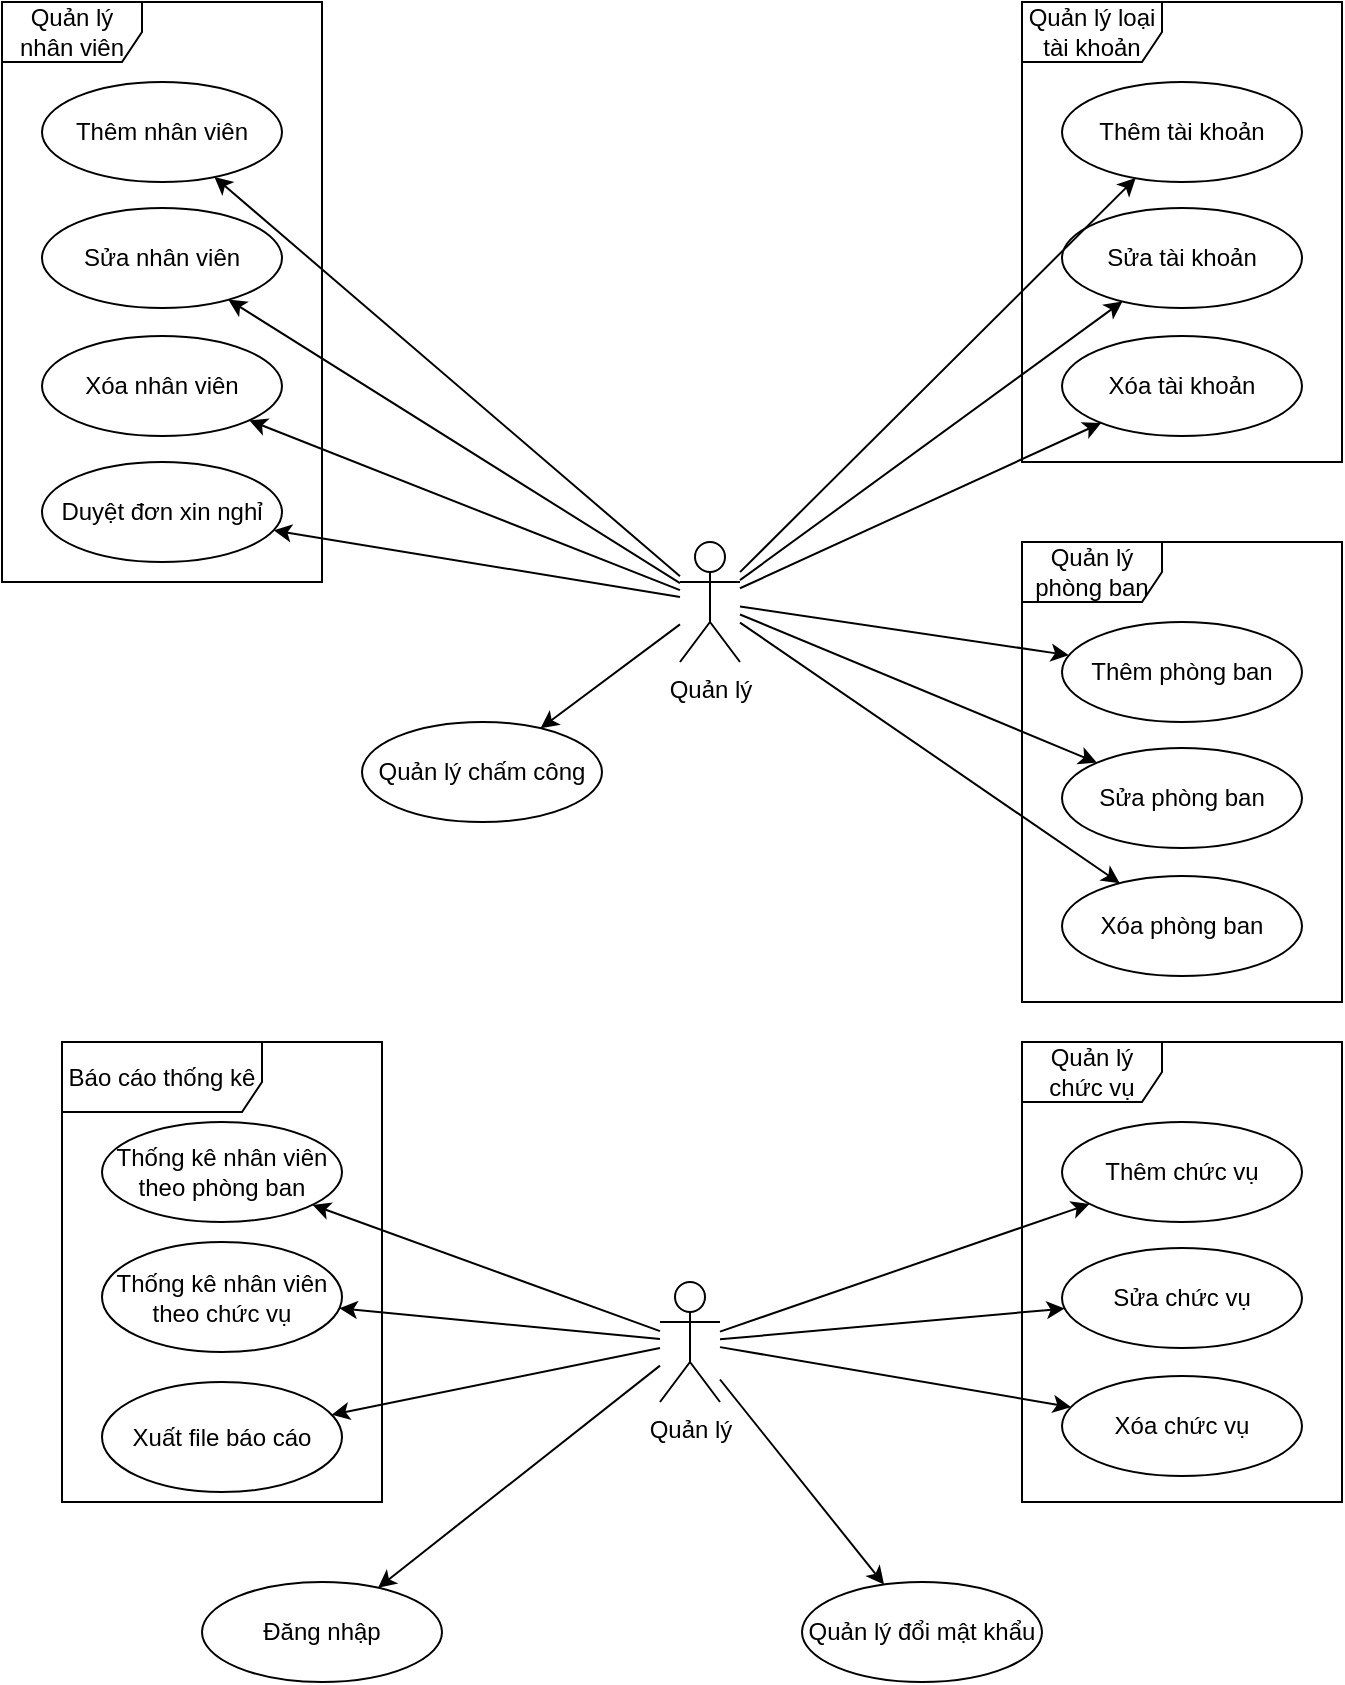 <mxfile version="24.9.1">
  <diagram id="X9jekqwLZvVgGdFk9yk1" name="Trang-1">
    <mxGraphModel dx="1050" dy="1691" grid="1" gridSize="10" guides="1" tooltips="1" connect="1" arrows="1" fold="1" page="1" pageScale="1" pageWidth="827" pageHeight="1169" math="0" shadow="0">
      <root>
        <mxCell id="0" />
        <mxCell id="1" parent="0" />
        <mxCell id="MwAvdb_qt5ozKsa4UYdg-1" value="Quản lý" style="shape=umlActor;verticalLabelPosition=bottom;verticalAlign=top;html=1;outlineConnect=0;" parent="1" vertex="1">
          <mxGeometry x="399" y="200" width="30" height="60" as="geometry" />
        </mxCell>
        <mxCell id="MwAvdb_qt5ozKsa4UYdg-7" value="" style="group" parent="1" vertex="1" connectable="0">
          <mxGeometry x="60" y="-70" width="160" height="290" as="geometry" />
        </mxCell>
        <mxCell id="MwAvdb_qt5ozKsa4UYdg-2" value="Quản lý nhân viên" style="shape=umlFrame;whiteSpace=wrap;html=1;pointerEvents=0;width=70;height=30;" parent="MwAvdb_qt5ozKsa4UYdg-7" vertex="1">
          <mxGeometry width="160" height="290" as="geometry" />
        </mxCell>
        <mxCell id="MwAvdb_qt5ozKsa4UYdg-3" value="Thêm nhân viên" style="ellipse;whiteSpace=wrap;html=1;" parent="MwAvdb_qt5ozKsa4UYdg-7" vertex="1">
          <mxGeometry x="20" y="40" width="120" height="50" as="geometry" />
        </mxCell>
        <mxCell id="MwAvdb_qt5ozKsa4UYdg-4" value="Sửa nhân viên" style="ellipse;whiteSpace=wrap;html=1;" parent="MwAvdb_qt5ozKsa4UYdg-7" vertex="1">
          <mxGeometry x="20" y="103" width="120" height="50" as="geometry" />
        </mxCell>
        <mxCell id="MwAvdb_qt5ozKsa4UYdg-5" value="Xóa nhân viên" style="ellipse;whiteSpace=wrap;html=1;" parent="MwAvdb_qt5ozKsa4UYdg-7" vertex="1">
          <mxGeometry x="20" y="167" width="120" height="50" as="geometry" />
        </mxCell>
        <mxCell id="P7ECIc8jiV4WNSSPImbP-11" value="Duyệt đơn xin nghỉ" style="ellipse;whiteSpace=wrap;html=1;" parent="MwAvdb_qt5ozKsa4UYdg-7" vertex="1">
          <mxGeometry x="20" y="230" width="120" height="50" as="geometry" />
        </mxCell>
        <mxCell id="MwAvdb_qt5ozKsa4UYdg-8" value="" style="endArrow=classic;html=1;rounded=0;" parent="1" source="MwAvdb_qt5ozKsa4UYdg-1" target="MwAvdb_qt5ozKsa4UYdg-3" edge="1">
          <mxGeometry width="50" height="50" relative="1" as="geometry">
            <mxPoint x="390" y="300" as="sourcePoint" />
            <mxPoint x="440" y="250" as="targetPoint" />
          </mxGeometry>
        </mxCell>
        <mxCell id="MwAvdb_qt5ozKsa4UYdg-9" value="" style="endArrow=classic;html=1;rounded=0;" parent="1" source="MwAvdb_qt5ozKsa4UYdg-1" target="MwAvdb_qt5ozKsa4UYdg-4" edge="1">
          <mxGeometry width="50" height="50" relative="1" as="geometry">
            <mxPoint x="409" y="233" as="sourcePoint" />
            <mxPoint x="260" y="164" as="targetPoint" />
          </mxGeometry>
        </mxCell>
        <mxCell id="MwAvdb_qt5ozKsa4UYdg-10" value="" style="endArrow=classic;html=1;rounded=0;" parent="1" source="MwAvdb_qt5ozKsa4UYdg-1" target="MwAvdb_qt5ozKsa4UYdg-5" edge="1">
          <mxGeometry width="50" height="50" relative="1" as="geometry">
            <mxPoint x="409" y="238" as="sourcePoint" />
            <mxPoint x="276" y="217" as="targetPoint" />
          </mxGeometry>
        </mxCell>
        <mxCell id="MwAvdb_qt5ozKsa4UYdg-18" value="" style="group" parent="1" vertex="1" connectable="0">
          <mxGeometry x="570" y="-70" width="160" height="230" as="geometry" />
        </mxCell>
        <mxCell id="MwAvdb_qt5ozKsa4UYdg-13" value="Quản lý loại tài khoản" style="shape=umlFrame;whiteSpace=wrap;html=1;pointerEvents=0;width=70;height=30;" parent="MwAvdb_qt5ozKsa4UYdg-18" vertex="1">
          <mxGeometry width="160" height="230" as="geometry" />
        </mxCell>
        <mxCell id="MwAvdb_qt5ozKsa4UYdg-14" value="Thêm tài khoản" style="ellipse;whiteSpace=wrap;html=1;" parent="MwAvdb_qt5ozKsa4UYdg-18" vertex="1">
          <mxGeometry x="20" y="40" width="120" height="50" as="geometry" />
        </mxCell>
        <mxCell id="MwAvdb_qt5ozKsa4UYdg-15" value="Sửa tài khoản" style="ellipse;whiteSpace=wrap;html=1;" parent="MwAvdb_qt5ozKsa4UYdg-18" vertex="1">
          <mxGeometry x="20" y="103" width="120" height="50" as="geometry" />
        </mxCell>
        <mxCell id="MwAvdb_qt5ozKsa4UYdg-16" value="Xóa tài khoản" style="ellipse;whiteSpace=wrap;html=1;" parent="MwAvdb_qt5ozKsa4UYdg-18" vertex="1">
          <mxGeometry x="20" y="167" width="120" height="50" as="geometry" />
        </mxCell>
        <mxCell id="MwAvdb_qt5ozKsa4UYdg-19" value="" style="endArrow=classic;html=1;rounded=0;" parent="1" source="MwAvdb_qt5ozKsa4UYdg-1" target="MwAvdb_qt5ozKsa4UYdg-14" edge="1">
          <mxGeometry width="50" height="50" relative="1" as="geometry">
            <mxPoint x="409" y="234" as="sourcePoint" />
            <mxPoint x="222" y="153" as="targetPoint" />
          </mxGeometry>
        </mxCell>
        <mxCell id="MwAvdb_qt5ozKsa4UYdg-20" value="" style="endArrow=classic;html=1;rounded=0;" parent="1" source="MwAvdb_qt5ozKsa4UYdg-1" target="MwAvdb_qt5ozKsa4UYdg-15" edge="1">
          <mxGeometry width="50" height="50" relative="1" as="geometry">
            <mxPoint x="439" y="232" as="sourcePoint" />
            <mxPoint x="592" y="154" as="targetPoint" />
          </mxGeometry>
        </mxCell>
        <mxCell id="MwAvdb_qt5ozKsa4UYdg-21" value="" style="endArrow=classic;html=1;rounded=0;" parent="1" source="MwAvdb_qt5ozKsa4UYdg-1" target="MwAvdb_qt5ozKsa4UYdg-16" edge="1">
          <mxGeometry width="50" height="50" relative="1" as="geometry">
            <mxPoint x="439" y="237" as="sourcePoint" />
            <mxPoint x="576" y="209" as="targetPoint" />
          </mxGeometry>
        </mxCell>
        <mxCell id="MwAvdb_qt5ozKsa4UYdg-22" value="" style="group" parent="1" vertex="1" connectable="0">
          <mxGeometry x="570" y="200" width="160" height="230" as="geometry" />
        </mxCell>
        <mxCell id="MwAvdb_qt5ozKsa4UYdg-23" value="Quản lý phòng ban" style="shape=umlFrame;whiteSpace=wrap;html=1;pointerEvents=0;width=70;height=30;" parent="MwAvdb_qt5ozKsa4UYdg-22" vertex="1">
          <mxGeometry width="160" height="230" as="geometry" />
        </mxCell>
        <mxCell id="MwAvdb_qt5ozKsa4UYdg-24" value="Thêm phòng ban" style="ellipse;whiteSpace=wrap;html=1;" parent="MwAvdb_qt5ozKsa4UYdg-22" vertex="1">
          <mxGeometry x="20" y="40" width="120" height="50" as="geometry" />
        </mxCell>
        <mxCell id="MwAvdb_qt5ozKsa4UYdg-25" value="Sửa phòng ban" style="ellipse;whiteSpace=wrap;html=1;" parent="MwAvdb_qt5ozKsa4UYdg-22" vertex="1">
          <mxGeometry x="20" y="103" width="120" height="50" as="geometry" />
        </mxCell>
        <mxCell id="MwAvdb_qt5ozKsa4UYdg-26" value="Xóa phòng ban" style="ellipse;whiteSpace=wrap;html=1;" parent="MwAvdb_qt5ozKsa4UYdg-22" vertex="1">
          <mxGeometry x="20" y="167" width="120" height="50" as="geometry" />
        </mxCell>
        <mxCell id="MwAvdb_qt5ozKsa4UYdg-27" value="" style="endArrow=classic;html=1;rounded=0;" parent="1" source="MwAvdb_qt5ozKsa4UYdg-1" target="MwAvdb_qt5ozKsa4UYdg-24" edge="1">
          <mxGeometry width="50" height="50" relative="1" as="geometry">
            <mxPoint x="439" y="233" as="sourcePoint" />
            <mxPoint x="620" y="150" as="targetPoint" />
          </mxGeometry>
        </mxCell>
        <mxCell id="MwAvdb_qt5ozKsa4UYdg-28" value="" style="endArrow=classic;html=1;rounded=0;" parent="1" source="MwAvdb_qt5ozKsa4UYdg-1" target="MwAvdb_qt5ozKsa4UYdg-25" edge="1">
          <mxGeometry width="50" height="50" relative="1" as="geometry">
            <mxPoint x="439" y="247" as="sourcePoint" />
            <mxPoint x="621" y="336" as="targetPoint" />
          </mxGeometry>
        </mxCell>
        <mxCell id="MwAvdb_qt5ozKsa4UYdg-29" value="" style="endArrow=classic;html=1;rounded=0;" parent="1" source="MwAvdb_qt5ozKsa4UYdg-1" target="MwAvdb_qt5ozKsa4UYdg-26" edge="1">
          <mxGeometry width="50" height="50" relative="1" as="geometry">
            <mxPoint x="439" y="251" as="sourcePoint" />
            <mxPoint x="631" y="396" as="targetPoint" />
          </mxGeometry>
        </mxCell>
        <mxCell id="MwAvdb_qt5ozKsa4UYdg-30" value="" style="group" parent="1" vertex="1" connectable="0">
          <mxGeometry x="90" y="450" width="160" height="230" as="geometry" />
        </mxCell>
        <mxCell id="MwAvdb_qt5ozKsa4UYdg-31" value="Báo cáo thống kê" style="shape=umlFrame;whiteSpace=wrap;html=1;pointerEvents=0;width=100;height=35;" parent="MwAvdb_qt5ozKsa4UYdg-30" vertex="1">
          <mxGeometry width="160" height="230" as="geometry" />
        </mxCell>
        <mxCell id="MwAvdb_qt5ozKsa4UYdg-32" value="Thống kê nhân viên theo phòng ban" style="ellipse;whiteSpace=wrap;html=1;" parent="MwAvdb_qt5ozKsa4UYdg-30" vertex="1">
          <mxGeometry x="20" y="40" width="120" height="50" as="geometry" />
        </mxCell>
        <mxCell id="MwAvdb_qt5ozKsa4UYdg-34" value="Thống kê nhân viên theo chức vụ" style="ellipse;whiteSpace=wrap;html=1;" parent="MwAvdb_qt5ozKsa4UYdg-30" vertex="1">
          <mxGeometry x="20" y="100" width="120" height="55" as="geometry" />
        </mxCell>
        <mxCell id="P7ECIc8jiV4WNSSPImbP-1" value="Xuất file báo cáo" style="ellipse;whiteSpace=wrap;html=1;" parent="MwAvdb_qt5ozKsa4UYdg-30" vertex="1">
          <mxGeometry x="20" y="170" width="120" height="55" as="geometry" />
        </mxCell>
        <mxCell id="MwAvdb_qt5ozKsa4UYdg-35" value="Quản lý" style="shape=umlActor;verticalLabelPosition=bottom;verticalAlign=top;html=1;outlineConnect=0;" parent="1" vertex="1">
          <mxGeometry x="389" y="570" width="30" height="60" as="geometry" />
        </mxCell>
        <mxCell id="MwAvdb_qt5ozKsa4UYdg-37" value="" style="endArrow=classic;html=1;rounded=0;" parent="1" source="MwAvdb_qt5ozKsa4UYdg-35" target="MwAvdb_qt5ozKsa4UYdg-32" edge="1">
          <mxGeometry width="50" height="50" relative="1" as="geometry">
            <mxPoint x="380" y="590" as="sourcePoint" />
            <mxPoint x="430" y="540" as="targetPoint" />
          </mxGeometry>
        </mxCell>
        <mxCell id="MwAvdb_qt5ozKsa4UYdg-38" value="" style="endArrow=classic;html=1;rounded=0;" parent="1" source="MwAvdb_qt5ozKsa4UYdg-35" target="MwAvdb_qt5ozKsa4UYdg-34" edge="1">
          <mxGeometry width="50" height="50" relative="1" as="geometry">
            <mxPoint x="429" y="608" as="sourcePoint" />
            <mxPoint x="593" y="587" as="targetPoint" />
          </mxGeometry>
        </mxCell>
        <mxCell id="MwAvdb_qt5ozKsa4UYdg-44" value="" style="endArrow=classic;html=1;rounded=0;" parent="1" source="MwAvdb_qt5ozKsa4UYdg-35" target="P7ECIc8jiV4WNSSPImbP-5" edge="1">
          <mxGeometry width="50" height="50" relative="1" as="geometry">
            <mxPoint x="380" y="590" as="sourcePoint" />
            <mxPoint x="576.379" y="532.166" as="targetPoint" />
          </mxGeometry>
        </mxCell>
        <mxCell id="MwAvdb_qt5ozKsa4UYdg-46" value="Đăng nhập" style="ellipse;whiteSpace=wrap;html=1;" parent="1" vertex="1">
          <mxGeometry x="160" y="720" width="120" height="50" as="geometry" />
        </mxCell>
        <mxCell id="MwAvdb_qt5ozKsa4UYdg-47" value="Quản lý đổi mật khẩu" style="ellipse;whiteSpace=wrap;html=1;" parent="1" vertex="1">
          <mxGeometry x="460" y="720" width="120" height="50" as="geometry" />
        </mxCell>
        <mxCell id="MwAvdb_qt5ozKsa4UYdg-49" value="" style="endArrow=classic;html=1;rounded=0;" parent="1" source="MwAvdb_qt5ozKsa4UYdg-35" target="MwAvdb_qt5ozKsa4UYdg-47" edge="1">
          <mxGeometry width="50" height="50" relative="1" as="geometry">
            <mxPoint x="405" y="640" as="sourcePoint" />
            <mxPoint x="377" y="730" as="targetPoint" />
          </mxGeometry>
        </mxCell>
        <mxCell id="MwAvdb_qt5ozKsa4UYdg-50" value="" style="endArrow=classic;html=1;rounded=0;" parent="1" source="MwAvdb_qt5ozKsa4UYdg-35" target="MwAvdb_qt5ozKsa4UYdg-46" edge="1">
          <mxGeometry width="50" height="50" relative="1" as="geometry">
            <mxPoint x="429" y="620" as="sourcePoint" />
            <mxPoint x="577" y="714" as="targetPoint" />
          </mxGeometry>
        </mxCell>
        <mxCell id="P7ECIc8jiV4WNSSPImbP-2" value="" style="endArrow=classic;html=1;rounded=0;" parent="1" source="MwAvdb_qt5ozKsa4UYdg-35" target="P7ECIc8jiV4WNSSPImbP-1" edge="1">
          <mxGeometry width="50" height="50" relative="1" as="geometry">
            <mxPoint x="399" y="609" as="sourcePoint" />
            <mxPoint x="239" y="593" as="targetPoint" />
          </mxGeometry>
        </mxCell>
        <mxCell id="P7ECIc8jiV4WNSSPImbP-3" value="" style="group" parent="1" vertex="1" connectable="0">
          <mxGeometry x="570" y="450" width="160" height="230" as="geometry" />
        </mxCell>
        <mxCell id="P7ECIc8jiV4WNSSPImbP-4" value="Quản lý chức vụ" style="shape=umlFrame;whiteSpace=wrap;html=1;pointerEvents=0;width=70;height=30;" parent="P7ECIc8jiV4WNSSPImbP-3" vertex="1">
          <mxGeometry width="160" height="230" as="geometry" />
        </mxCell>
        <mxCell id="P7ECIc8jiV4WNSSPImbP-5" value="Thêm chức vụ" style="ellipse;whiteSpace=wrap;html=1;" parent="P7ECIc8jiV4WNSSPImbP-3" vertex="1">
          <mxGeometry x="20" y="40" width="120" height="50" as="geometry" />
        </mxCell>
        <mxCell id="P7ECIc8jiV4WNSSPImbP-6" value="Sửa chức vụ" style="ellipse;whiteSpace=wrap;html=1;" parent="P7ECIc8jiV4WNSSPImbP-3" vertex="1">
          <mxGeometry x="20" y="103" width="120" height="50" as="geometry" />
        </mxCell>
        <mxCell id="P7ECIc8jiV4WNSSPImbP-7" value="Xóa chức vụ" style="ellipse;whiteSpace=wrap;html=1;" parent="P7ECIc8jiV4WNSSPImbP-3" vertex="1">
          <mxGeometry x="20" y="167" width="120" height="50" as="geometry" />
        </mxCell>
        <mxCell id="P7ECIc8jiV4WNSSPImbP-12" value="" style="endArrow=classic;html=1;rounded=0;" parent="1" source="MwAvdb_qt5ozKsa4UYdg-1" target="P7ECIc8jiV4WNSSPImbP-11" edge="1">
          <mxGeometry width="50" height="50" relative="1" as="geometry">
            <mxPoint x="409" y="234" as="sourcePoint" />
            <mxPoint x="194" y="149" as="targetPoint" />
          </mxGeometry>
        </mxCell>
        <mxCell id="P7ECIc8jiV4WNSSPImbP-13" value="" style="endArrow=classic;html=1;rounded=0;" parent="1" source="MwAvdb_qt5ozKsa4UYdg-35" target="P7ECIc8jiV4WNSSPImbP-6" edge="1">
          <mxGeometry width="50" height="50" relative="1" as="geometry">
            <mxPoint x="429" y="605" as="sourcePoint" />
            <mxPoint x="614" y="541" as="targetPoint" />
          </mxGeometry>
        </mxCell>
        <mxCell id="P7ECIc8jiV4WNSSPImbP-14" value="" style="endArrow=classic;html=1;rounded=0;" parent="1" source="MwAvdb_qt5ozKsa4UYdg-35" target="P7ECIc8jiV4WNSSPImbP-7" edge="1">
          <mxGeometry width="50" height="50" relative="1" as="geometry">
            <mxPoint x="429" y="609" as="sourcePoint" />
            <mxPoint x="601" y="593" as="targetPoint" />
          </mxGeometry>
        </mxCell>
        <mxCell id="Ul5osy3Zmd-sc-y56Y2G-1" value="Quản lý chấm công" style="ellipse;whiteSpace=wrap;html=1;" vertex="1" parent="1">
          <mxGeometry x="240" y="290" width="120" height="50" as="geometry" />
        </mxCell>
        <mxCell id="Ul5osy3Zmd-sc-y56Y2G-2" value="" style="endArrow=classic;html=1;rounded=0;" edge="1" parent="1" source="MwAvdb_qt5ozKsa4UYdg-1" target="Ul5osy3Zmd-sc-y56Y2G-1">
          <mxGeometry width="50" height="50" relative="1" as="geometry">
            <mxPoint x="390" y="320" as="sourcePoint" />
            <mxPoint x="440" y="270" as="targetPoint" />
          </mxGeometry>
        </mxCell>
      </root>
    </mxGraphModel>
  </diagram>
</mxfile>
